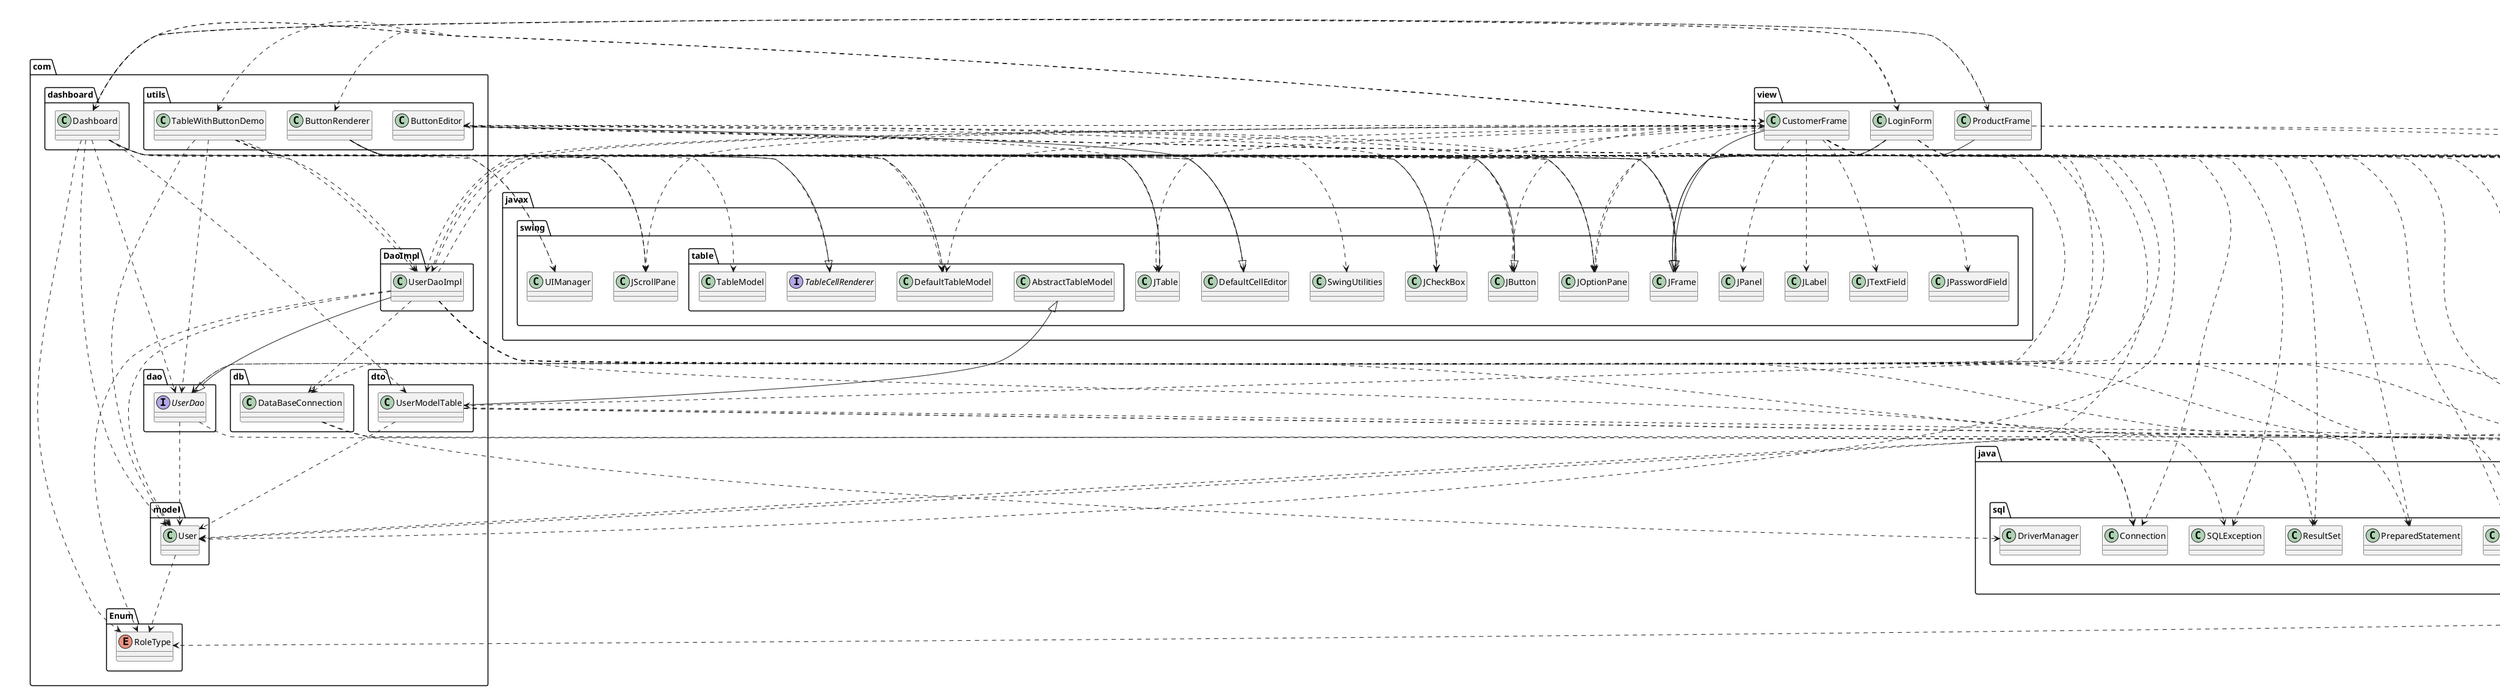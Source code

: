 @startuml
annotation java.lang.Override
annotation java.lang.SuppressWarnings
class com.DaoImpl.UserDaoImpl
class com.dashboard.Dashboard
class com.db.DataBaseConnection
class com.dto.UserModelTable
class com.model.User
class com.utils.ButtonEditor
class com.utils.ButtonRenderer
class com.utils.TableWithButtonDemo
class java.awt.Color
class java.awt.Component
class java.awt.EventQueue
class java.awt.event.ActionEvent
class java.awt.event.ActionListener
class java.sql.Connection
class java.sql.DriverManager
class java.sql.PreparedStatement
class java.sql.ResultSet
class java.sql.SQLException
class java.sql.Statement
class java.util.ArrayList
class java.util.List
class javax.swing.DefaultCellEditor
class javax.swing.JButton
class javax.swing.JCheckBox
class javax.swing.JFrame
class javax.swing.JLabel
class javax.swing.JOptionPane
class javax.swing.JPanel
class javax.swing.JPasswordField
class javax.swing.JScrollPane
class javax.swing.JTable
class javax.swing.JTextField
class javax.swing.SwingUtilities
class javax.swing.UIManager
class javax.swing.table.AbstractTableModel
class javax.swing.table.DefaultTableModel
class javax.swing.table.TableModel
class jdk.nashorn.internal.scripts.JO
class view.CustomerFrame
class view.LoginForm
class view.ProductFrame
enum com.Enum.RoleType
interface com.dao.UserDao
interface javax.swing.table.TableCellRenderer
com.DaoImpl.UserDaoImpl ..> java.lang.Override
com.DaoImpl.UserDaoImpl ..> com.db.DataBaseConnection
com.DaoImpl.UserDaoImpl ..> com.model.User
com.DaoImpl.UserDaoImpl ..> java.sql.Connection
com.DaoImpl.UserDaoImpl ..> java.sql.PreparedStatement
com.DaoImpl.UserDaoImpl ..> java.sql.ResultSet
com.DaoImpl.UserDaoImpl ..> java.sql.Statement
com.DaoImpl.UserDaoImpl ..> java.util.ArrayList
com.DaoImpl.UserDaoImpl ..> java.util.List
com.DaoImpl.UserDaoImpl ..> javax.swing.table.DefaultTableModel
com.DaoImpl.UserDaoImpl ..> view.CustomerFrame
com.DaoImpl.UserDaoImpl ..> com.Enum.RoleType
com.DaoImpl.UserDaoImpl --|> com.dao.UserDao
com.dashboard.Dashboard ..> java.lang.SuppressWarnings
com.dashboard.Dashboard ..> com.DaoImpl.UserDaoImpl
com.dashboard.Dashboard ..> com.dto.UserModelTable
com.dashboard.Dashboard ..> com.model.User
com.dashboard.Dashboard ..> java.util.List
com.dashboard.Dashboard --|> javax.swing.JFrame
com.dashboard.Dashboard ..> javax.swing.JOptionPane
com.dashboard.Dashboard ..> javax.swing.JScrollPane
com.dashboard.Dashboard ..> javax.swing.JTable
com.dashboard.Dashboard ..> view.CustomerFrame
com.dashboard.Dashboard ..> view.LoginForm
com.dashboard.Dashboard ..> view.ProductFrame
com.dashboard.Dashboard ..> com.Enum.RoleType
com.dashboard.Dashboard ..> com.dao.UserDao
com.db.DataBaseConnection ..> java.sql.Connection
com.db.DataBaseConnection ..> java.sql.DriverManager
com.db.DataBaseConnection ..> java.sql.SQLException
com.dto.UserModelTable ..> java.lang.Override
com.dto.UserModelTable ..> com.model.User
com.dto.UserModelTable ..> java.util.ArrayList
com.dto.UserModelTable ..> java.util.List
com.dto.UserModelTable --|> javax.swing.table.AbstractTableModel
com.model.User ..> com.Enum.RoleType
com.utils.ButtonEditor ..> java.lang.Override
com.utils.ButtonEditor ..> java.awt.Component
com.utils.ButtonEditor ..> java.awt.event.ActionEvent
com.utils.ButtonEditor ..> java.awt.event.ActionListener
com.utils.ButtonEditor --|> javax.swing.DefaultCellEditor
com.utils.ButtonEditor ..> javax.swing.JButton
com.utils.ButtonEditor ..> javax.swing.JCheckBox
com.utils.ButtonEditor ..> javax.swing.JOptionPane
com.utils.ButtonEditor ..> javax.swing.JTable
com.utils.ButtonRenderer ..> java.lang.Override
com.utils.ButtonRenderer ..> java.awt.Component
com.utils.ButtonRenderer ..> java.awt.event.ActionEvent
com.utils.ButtonRenderer ..> java.awt.event.ActionListener
com.utils.ButtonRenderer ..> javax.swing.DefaultCellEditor
com.utils.ButtonRenderer --|> javax.swing.JButton
com.utils.ButtonRenderer ..> javax.swing.JCheckBox
com.utils.ButtonRenderer ..> javax.swing.JFrame
com.utils.ButtonRenderer ..> javax.swing.JOptionPane
com.utils.ButtonRenderer ..> javax.swing.JScrollPane
com.utils.ButtonRenderer ..> javax.swing.JTable
com.utils.ButtonRenderer ..> javax.swing.SwingUtilities
com.utils.ButtonRenderer ..> javax.swing.UIManager
com.utils.ButtonRenderer ..> javax.swing.table.DefaultTableModel
com.utils.ButtonRenderer --|> javax.swing.table.TableCellRenderer
com.utils.TableWithButtonDemo ..> com.DaoImpl.UserDaoImpl
com.utils.TableWithButtonDemo ..> com.model.User
com.utils.TableWithButtonDemo ..> java.awt.Color
com.utils.TableWithButtonDemo ..> java.awt.Component
com.utils.TableWithButtonDemo ..> java.awt.EventQueue
com.utils.TableWithButtonDemo ..> java.awt.event.ActionEvent
com.utils.TableWithButtonDemo ..> java.awt.event.ActionListener
com.utils.TableWithButtonDemo ..> java.util.List
com.utils.TableWithButtonDemo ..> javax.swing.DefaultCellEditor
com.utils.TableWithButtonDemo ..> javax.swing.JButton
com.utils.TableWithButtonDemo ..> javax.swing.JCheckBox
com.utils.TableWithButtonDemo ..> javax.swing.JFrame
com.utils.TableWithButtonDemo ..> javax.swing.JOptionPane
com.utils.TableWithButtonDemo ..> javax.swing.JScrollPane
com.utils.TableWithButtonDemo ..> javax.swing.JTable
com.utils.TableWithButtonDemo ..> javax.swing.UIManager
com.utils.TableWithButtonDemo ..> javax.swing.table.DefaultTableModel
com.utils.TableWithButtonDemo ..> javax.swing.table.TableModel
com.utils.TableWithButtonDemo ..> com.dao.UserDao
com.utils.TableWithButtonDemo ..> javax.swing.table.TableCellRenderer
view.CustomerFrame ..> java.lang.SuppressWarnings
view.CustomerFrame ..> com.DaoImpl.UserDaoImpl
view.CustomerFrame ..> com.dashboard.Dashboard
view.CustomerFrame ..> com.db.DataBaseConnection
view.CustomerFrame ..> com.dto.UserModelTable
view.CustomerFrame ..> com.model.User
view.CustomerFrame ..> com.utils.ButtonEditor
view.CustomerFrame ..> com.utils.ButtonRenderer
view.CustomerFrame ..> com.utils.TableWithButtonDemo
view.CustomerFrame ..> java.sql.Connection
view.CustomerFrame ..> java.sql.PreparedStatement
view.CustomerFrame ..> java.sql.ResultSet
view.CustomerFrame ..> java.sql.SQLException
view.CustomerFrame ..> java.sql.Statement
view.CustomerFrame ..> java.util.List
view.CustomerFrame ..> javax.swing.JButton
view.CustomerFrame ..> javax.swing.JCheckBox
view.CustomerFrame --|> javax.swing.JFrame
view.CustomerFrame ..> javax.swing.JLabel
view.CustomerFrame ..> javax.swing.JOptionPane
view.CustomerFrame ..> javax.swing.JPanel
view.CustomerFrame ..> javax.swing.JPasswordField
view.CustomerFrame ..> javax.swing.JScrollPane
view.CustomerFrame ..> javax.swing.JTable
view.CustomerFrame ..> javax.swing.JTextField
view.CustomerFrame ..> javax.swing.table.DefaultTableModel
view.CustomerFrame ..> com.Enum.RoleType
view.CustomerFrame ..> com.dao.UserDao
view.LoginForm ..> java.lang.SuppressWarnings
view.LoginForm ..> com.DaoImpl.UserDaoImpl
view.LoginForm ..> com.dashboard.Dashboard
view.LoginForm ..> com.model.User
view.LoginForm --|> javax.swing.JFrame
view.LoginForm ..> javax.swing.JOptionPane
view.LoginForm ..> jdk.nashorn.internal.scripts.JO
view.LoginForm ..> com.dao.UserDao
view.ProductFrame ..> java.lang.SuppressWarnings
view.ProductFrame ..> com.dashboard.Dashboard
view.ProductFrame ..> com.model.User
view.ProductFrame --|> javax.swing.JFrame
com.dao.UserDao ..> com.model.User
com.dao.UserDao ..> java.util.List
@enduml